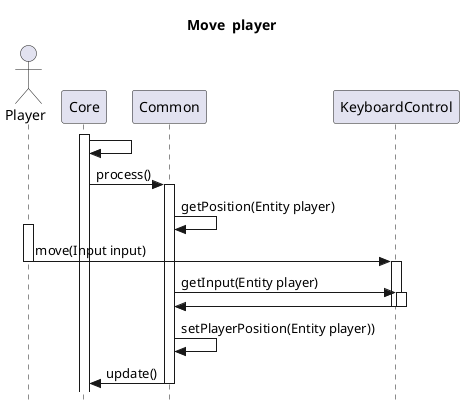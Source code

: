 @startuml
skinparam style strictuml
title Move  player
Actor Player
activate Core
Core -> Core

Core -> Common: process()
activate Common
Common -> Common: getPosition(Entity player)
Activate Player
Player -> KeyboardControl: move(Input input)
deactivate Player
activate KeyboardControl
Common -> KeyboardControl: getInput(Entity player)
activate KeyboardControl
KeyboardControl -> Common:
deactivate KeyboardControl
deactivate KeyboardControl
Common -> Common: setPlayerPosition(Entity player))
Common -> Core: update()
deactivate Common

@enduml

@startuml
skinparam style strictuml
title Weapon collision
    Actor Player

    activate Core
    Core -> Core

    Core -> Common: process()
group
    activate Common
    Common -> Common: getPosition(Entity, enemy)
    Common -> Common: getPosition(Entity, weapon)
    activate Player
    Player -> Common: attack(Entity sword)
    deactivate Player
    Common -> Collision: checkCollision(Entity, weapon, Entity, enemy)
    activate Collision
    Collision -> Collision: Collision(weapon, enemy)
    Collision -> Common:
    deactivate Collision
    Common -> Heart: update(Entity, enemy)
    activate Heart
    Heart -> Heart: updateHeart(enemy)
    Heart -> Common:
    deactivate Heart

    Common -> Core: update()
alt if enemy is dead
    Common -> Common: despawn(enemy)
    Common -> Core: update()
end


@enduml